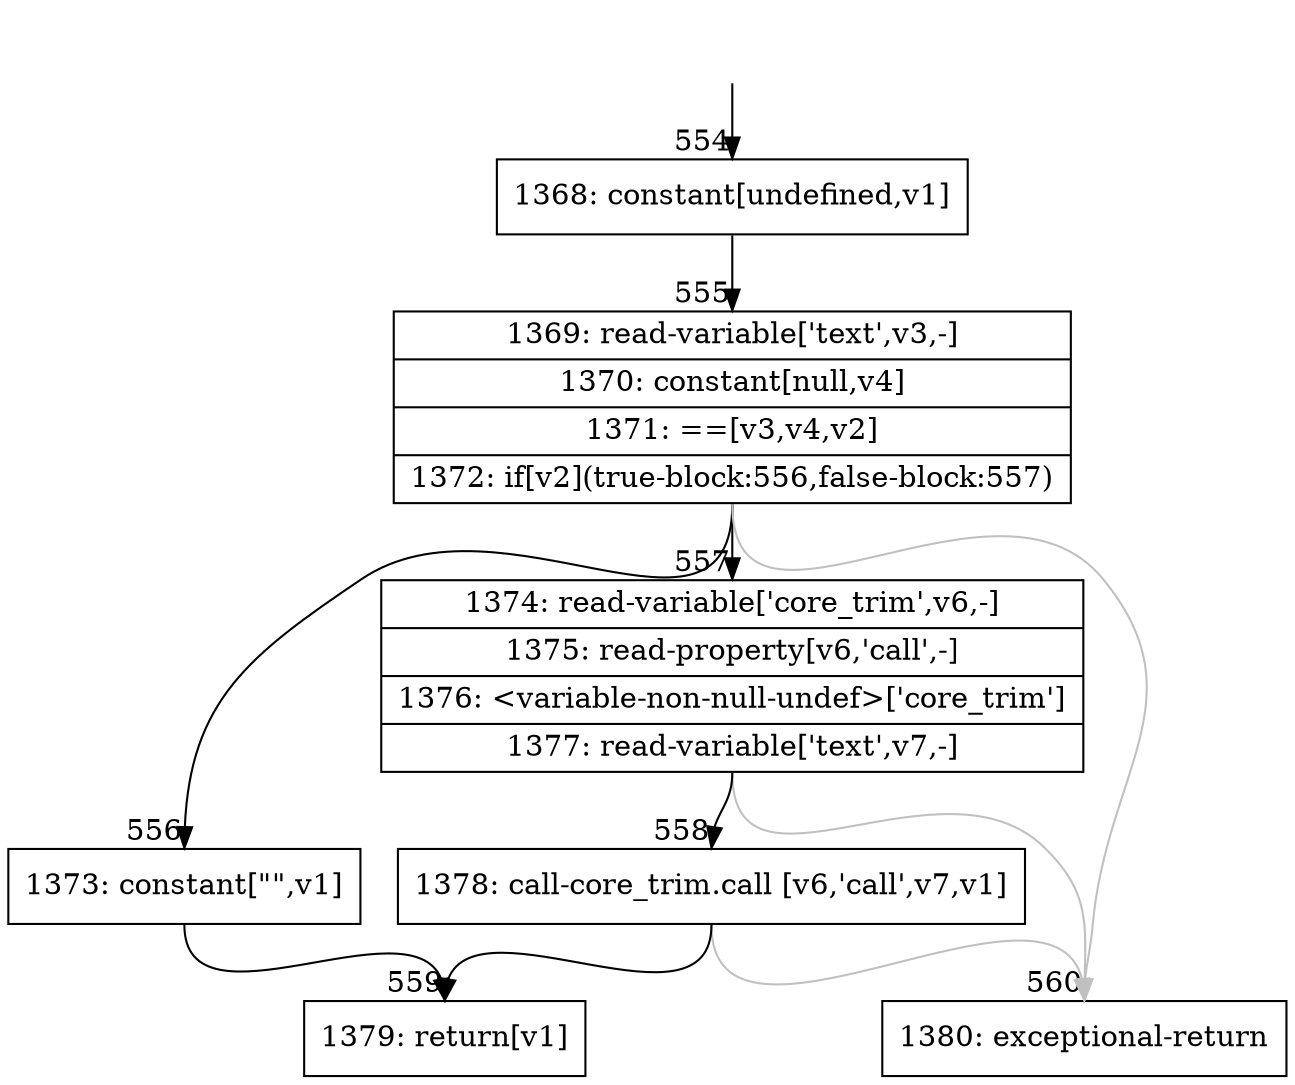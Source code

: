 digraph {
rankdir="TD"
BB_entry41[shape=none,label=""];
BB_entry41 -> BB554 [tailport=s, headport=n, headlabel="    554"]
BB554 [shape=record label="{1368: constant[undefined,v1]}" ] 
BB554 -> BB555 [tailport=s, headport=n, headlabel="      555"]
BB555 [shape=record label="{1369: read-variable['text',v3,-]|1370: constant[null,v4]|1371: ==[v3,v4,v2]|1372: if[v2](true-block:556,false-block:557)}" ] 
BB555 -> BB556 [tailport=s, headport=n, headlabel="      556"]
BB555 -> BB557 [tailport=s, headport=n, headlabel="      557"]
BB555 -> BB560 [tailport=s, headport=n, color=gray, headlabel="      560"]
BB556 [shape=record label="{1373: constant[\"\",v1]}" ] 
BB556 -> BB559 [tailport=s, headport=n, headlabel="      559"]
BB557 [shape=record label="{1374: read-variable['core_trim',v6,-]|1375: read-property[v6,'call',-]|1376: \<variable-non-null-undef\>['core_trim']|1377: read-variable['text',v7,-]}" ] 
BB557 -> BB558 [tailport=s, headport=n, headlabel="      558"]
BB557 -> BB560 [tailport=s, headport=n, color=gray]
BB558 [shape=record label="{1378: call-core_trim.call [v6,'call',v7,v1]}" ] 
BB558 -> BB559 [tailport=s, headport=n]
BB558 -> BB560 [tailport=s, headport=n, color=gray]
BB559 [shape=record label="{1379: return[v1]}" ] 
BB560 [shape=record label="{1380: exceptional-return}" ] 
//#$~ 673
}
